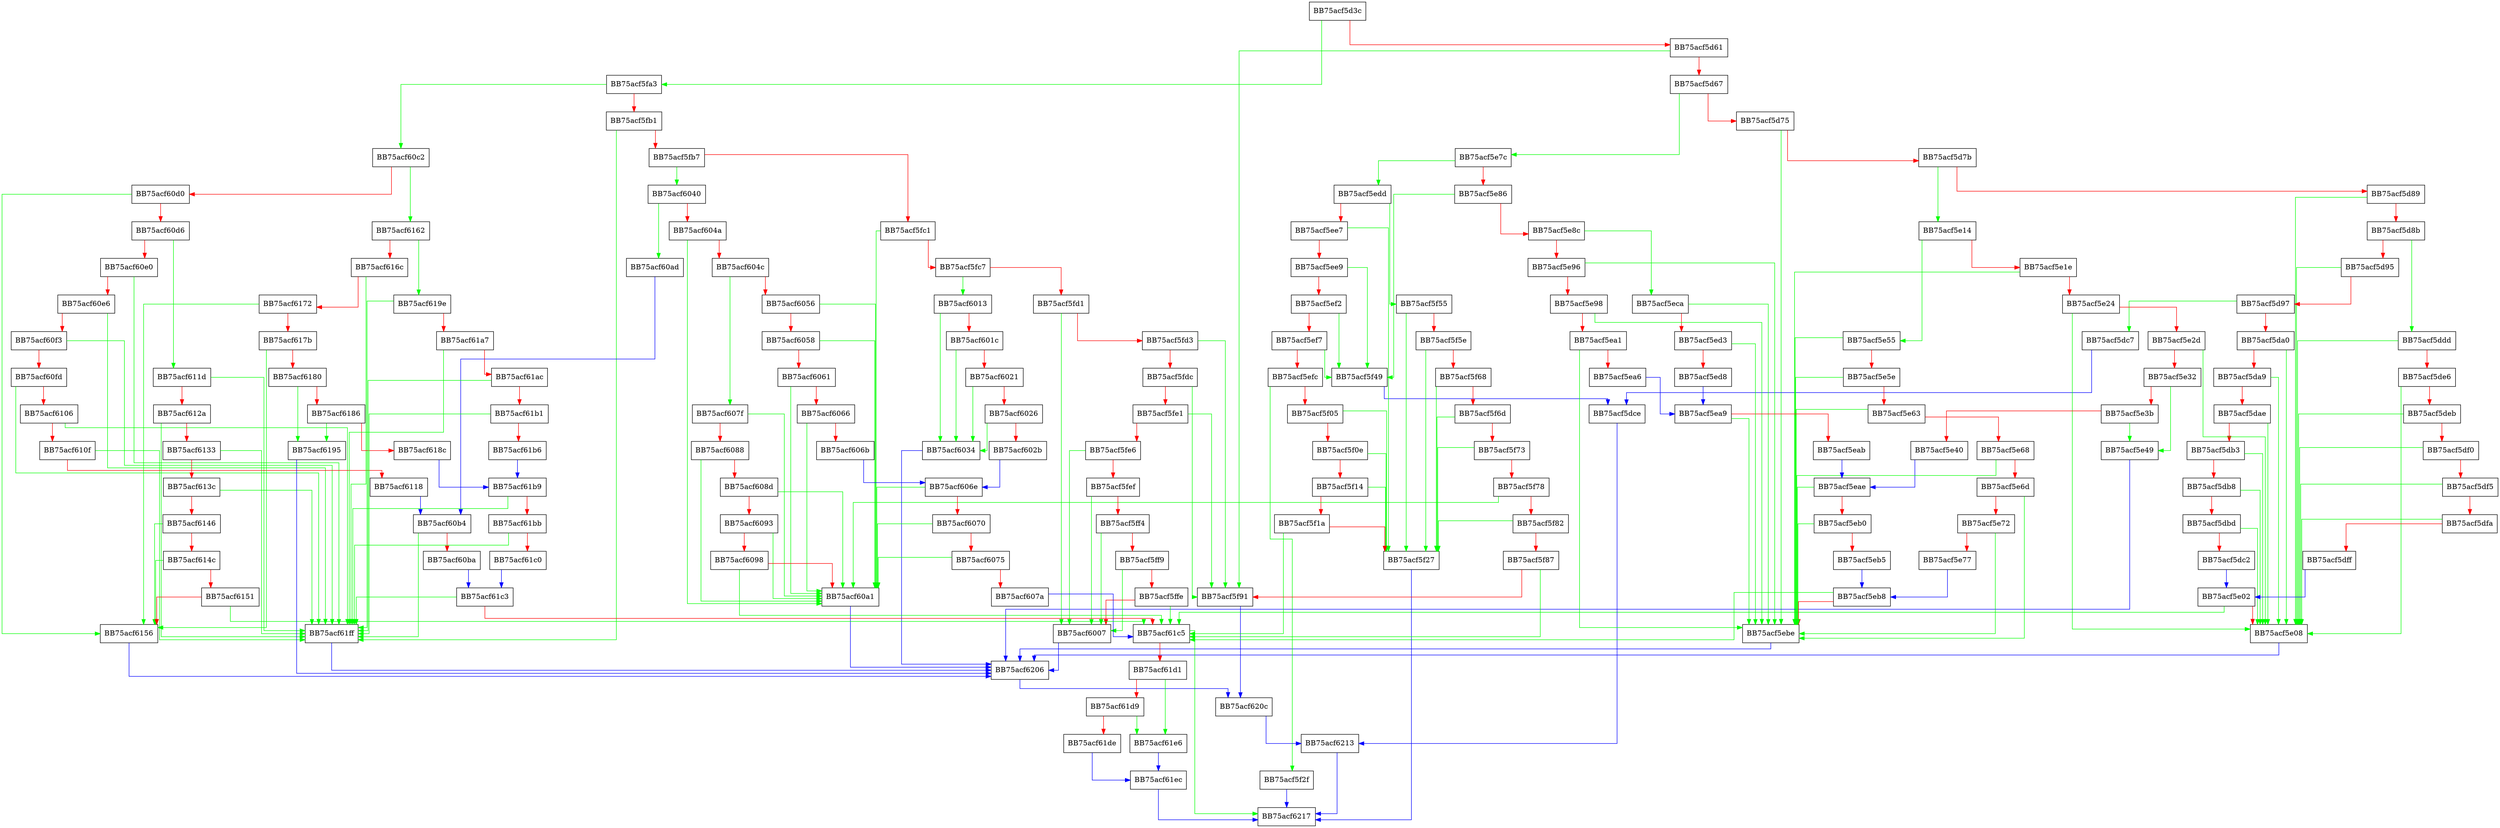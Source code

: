 digraph IsSupportedLpcInterface {
  node [shape="box"];
  graph [splines=ortho];
  BB75acf5d3c -> BB75acf5fa3 [color="green"];
  BB75acf5d3c -> BB75acf5d61 [color="red"];
  BB75acf5d61 -> BB75acf5f91 [color="green"];
  BB75acf5d61 -> BB75acf5d67 [color="red"];
  BB75acf5d67 -> BB75acf5e7c [color="green"];
  BB75acf5d67 -> BB75acf5d75 [color="red"];
  BB75acf5d75 -> BB75acf5ebe [color="green"];
  BB75acf5d75 -> BB75acf5d7b [color="red"];
  BB75acf5d7b -> BB75acf5e14 [color="green"];
  BB75acf5d7b -> BB75acf5d89 [color="red"];
  BB75acf5d89 -> BB75acf5e08 [color="green"];
  BB75acf5d89 -> BB75acf5d8b [color="red"];
  BB75acf5d8b -> BB75acf5ddd [color="green"];
  BB75acf5d8b -> BB75acf5d95 [color="red"];
  BB75acf5d95 -> BB75acf5e08 [color="green"];
  BB75acf5d95 -> BB75acf5d97 [color="red"];
  BB75acf5d97 -> BB75acf5dc7 [color="green"];
  BB75acf5d97 -> BB75acf5da0 [color="red"];
  BB75acf5da0 -> BB75acf5e08 [color="green"];
  BB75acf5da0 -> BB75acf5da9 [color="red"];
  BB75acf5da9 -> BB75acf5e08 [color="green"];
  BB75acf5da9 -> BB75acf5dae [color="red"];
  BB75acf5dae -> BB75acf5e08 [color="green"];
  BB75acf5dae -> BB75acf5db3 [color="red"];
  BB75acf5db3 -> BB75acf5e08 [color="green"];
  BB75acf5db3 -> BB75acf5db8 [color="red"];
  BB75acf5db8 -> BB75acf5e08 [color="green"];
  BB75acf5db8 -> BB75acf5dbd [color="red"];
  BB75acf5dbd -> BB75acf5e08 [color="green"];
  BB75acf5dbd -> BB75acf5dc2 [color="red"];
  BB75acf5dc2 -> BB75acf5e02 [color="blue"];
  BB75acf5dc7 -> BB75acf5dce [color="blue"];
  BB75acf5dce -> BB75acf6213 [color="blue"];
  BB75acf5ddd -> BB75acf5e08 [color="green"];
  BB75acf5ddd -> BB75acf5de6 [color="red"];
  BB75acf5de6 -> BB75acf5e08 [color="green"];
  BB75acf5de6 -> BB75acf5deb [color="red"];
  BB75acf5deb -> BB75acf5e08 [color="green"];
  BB75acf5deb -> BB75acf5df0 [color="red"];
  BB75acf5df0 -> BB75acf5e08 [color="green"];
  BB75acf5df0 -> BB75acf5df5 [color="red"];
  BB75acf5df5 -> BB75acf5e08 [color="green"];
  BB75acf5df5 -> BB75acf5dfa [color="red"];
  BB75acf5dfa -> BB75acf5e08 [color="green"];
  BB75acf5dfa -> BB75acf5dff [color="red"];
  BB75acf5dff -> BB75acf5e02 [color="blue"];
  BB75acf5e02 -> BB75acf61c5 [color="green"];
  BB75acf5e02 -> BB75acf5e08 [color="red"];
  BB75acf5e08 -> BB75acf6206 [color="blue"];
  BB75acf5e14 -> BB75acf5e55 [color="green"];
  BB75acf5e14 -> BB75acf5e1e [color="red"];
  BB75acf5e1e -> BB75acf5ebe [color="green"];
  BB75acf5e1e -> BB75acf5e24 [color="red"];
  BB75acf5e24 -> BB75acf5e08 [color="green"];
  BB75acf5e24 -> BB75acf5e2d [color="red"];
  BB75acf5e2d -> BB75acf5e08 [color="green"];
  BB75acf5e2d -> BB75acf5e32 [color="red"];
  BB75acf5e32 -> BB75acf5e49 [color="green"];
  BB75acf5e32 -> BB75acf5e3b [color="red"];
  BB75acf5e3b -> BB75acf5e49 [color="green"];
  BB75acf5e3b -> BB75acf5e40 [color="red"];
  BB75acf5e40 -> BB75acf5eae [color="blue"];
  BB75acf5e49 -> BB75acf6206 [color="blue"];
  BB75acf5e55 -> BB75acf5ebe [color="green"];
  BB75acf5e55 -> BB75acf5e5e [color="red"];
  BB75acf5e5e -> BB75acf5ebe [color="green"];
  BB75acf5e5e -> BB75acf5e63 [color="red"];
  BB75acf5e63 -> BB75acf5ebe [color="green"];
  BB75acf5e63 -> BB75acf5e68 [color="red"];
  BB75acf5e68 -> BB75acf5ebe [color="green"];
  BB75acf5e68 -> BB75acf5e6d [color="red"];
  BB75acf5e6d -> BB75acf5ebe [color="green"];
  BB75acf5e6d -> BB75acf5e72 [color="red"];
  BB75acf5e72 -> BB75acf5ebe [color="green"];
  BB75acf5e72 -> BB75acf5e77 [color="red"];
  BB75acf5e77 -> BB75acf5eb8 [color="blue"];
  BB75acf5e7c -> BB75acf5edd [color="green"];
  BB75acf5e7c -> BB75acf5e86 [color="red"];
  BB75acf5e86 -> BB75acf5f49 [color="green"];
  BB75acf5e86 -> BB75acf5e8c [color="red"];
  BB75acf5e8c -> BB75acf5eca [color="green"];
  BB75acf5e8c -> BB75acf5e96 [color="red"];
  BB75acf5e96 -> BB75acf5ebe [color="green"];
  BB75acf5e96 -> BB75acf5e98 [color="red"];
  BB75acf5e98 -> BB75acf5ebe [color="green"];
  BB75acf5e98 -> BB75acf5ea1 [color="red"];
  BB75acf5ea1 -> BB75acf5ebe [color="green"];
  BB75acf5ea1 -> BB75acf5ea6 [color="red"];
  BB75acf5ea6 -> BB75acf5ea9 [color="blue"];
  BB75acf5ea9 -> BB75acf5ebe [color="green"];
  BB75acf5ea9 -> BB75acf5eab [color="red"];
  BB75acf5eab -> BB75acf5eae [color="blue"];
  BB75acf5eae -> BB75acf5ebe [color="green"];
  BB75acf5eae -> BB75acf5eb0 [color="red"];
  BB75acf5eb0 -> BB75acf5ebe [color="green"];
  BB75acf5eb0 -> BB75acf5eb5 [color="red"];
  BB75acf5eb5 -> BB75acf5eb8 [color="blue"];
  BB75acf5eb8 -> BB75acf61c5 [color="green"];
  BB75acf5eb8 -> BB75acf5ebe [color="red"];
  BB75acf5ebe -> BB75acf6206 [color="blue"];
  BB75acf5eca -> BB75acf5ebe [color="green"];
  BB75acf5eca -> BB75acf5ed3 [color="red"];
  BB75acf5ed3 -> BB75acf5ebe [color="green"];
  BB75acf5ed3 -> BB75acf5ed8 [color="red"];
  BB75acf5ed8 -> BB75acf5ea9 [color="blue"];
  BB75acf5edd -> BB75acf5f55 [color="green"];
  BB75acf5edd -> BB75acf5ee7 [color="red"];
  BB75acf5ee7 -> BB75acf5f27 [color="green"];
  BB75acf5ee7 -> BB75acf5ee9 [color="red"];
  BB75acf5ee9 -> BB75acf5f49 [color="green"];
  BB75acf5ee9 -> BB75acf5ef2 [color="red"];
  BB75acf5ef2 -> BB75acf5f49 [color="green"];
  BB75acf5ef2 -> BB75acf5ef7 [color="red"];
  BB75acf5ef7 -> BB75acf5f49 [color="green"];
  BB75acf5ef7 -> BB75acf5efc [color="red"];
  BB75acf5efc -> BB75acf5f2f [color="green"];
  BB75acf5efc -> BB75acf5f05 [color="red"];
  BB75acf5f05 -> BB75acf5f27 [color="green"];
  BB75acf5f05 -> BB75acf5f0e [color="red"];
  BB75acf5f0e -> BB75acf5f27 [color="green"];
  BB75acf5f0e -> BB75acf5f14 [color="red"];
  BB75acf5f14 -> BB75acf5f27 [color="green"];
  BB75acf5f14 -> BB75acf5f1a [color="red"];
  BB75acf5f1a -> BB75acf61c5 [color="green"];
  BB75acf5f1a -> BB75acf5f27 [color="red"];
  BB75acf5f27 -> BB75acf6217 [color="blue"];
  BB75acf5f2f -> BB75acf6217 [color="blue"];
  BB75acf5f49 -> BB75acf5dce [color="blue"];
  BB75acf5f55 -> BB75acf5f27 [color="green"];
  BB75acf5f55 -> BB75acf5f5e [color="red"];
  BB75acf5f5e -> BB75acf5f27 [color="green"];
  BB75acf5f5e -> BB75acf5f68 [color="red"];
  BB75acf5f68 -> BB75acf5f27 [color="green"];
  BB75acf5f68 -> BB75acf5f6d [color="red"];
  BB75acf5f6d -> BB75acf5f27 [color="green"];
  BB75acf5f6d -> BB75acf5f73 [color="red"];
  BB75acf5f73 -> BB75acf5f27 [color="green"];
  BB75acf5f73 -> BB75acf5f78 [color="red"];
  BB75acf5f78 -> BB75acf60a1 [color="green"];
  BB75acf5f78 -> BB75acf5f82 [color="red"];
  BB75acf5f82 -> BB75acf5f27 [color="green"];
  BB75acf5f82 -> BB75acf5f87 [color="red"];
  BB75acf5f87 -> BB75acf61c5 [color="green"];
  BB75acf5f87 -> BB75acf5f91 [color="red"];
  BB75acf5f91 -> BB75acf620c [color="blue"];
  BB75acf5fa3 -> BB75acf60c2 [color="green"];
  BB75acf5fa3 -> BB75acf5fb1 [color="red"];
  BB75acf5fb1 -> BB75acf61ff [color="green"];
  BB75acf5fb1 -> BB75acf5fb7 [color="red"];
  BB75acf5fb7 -> BB75acf6040 [color="green"];
  BB75acf5fb7 -> BB75acf5fc1 [color="red"];
  BB75acf5fc1 -> BB75acf60a1 [color="green"];
  BB75acf5fc1 -> BB75acf5fc7 [color="red"];
  BB75acf5fc7 -> BB75acf6013 [color="green"];
  BB75acf5fc7 -> BB75acf5fd1 [color="red"];
  BB75acf5fd1 -> BB75acf6007 [color="green"];
  BB75acf5fd1 -> BB75acf5fd3 [color="red"];
  BB75acf5fd3 -> BB75acf5f91 [color="green"];
  BB75acf5fd3 -> BB75acf5fdc [color="red"];
  BB75acf5fdc -> BB75acf5f91 [color="green"];
  BB75acf5fdc -> BB75acf5fe1 [color="red"];
  BB75acf5fe1 -> BB75acf5f91 [color="green"];
  BB75acf5fe1 -> BB75acf5fe6 [color="red"];
  BB75acf5fe6 -> BB75acf6007 [color="green"];
  BB75acf5fe6 -> BB75acf5fef [color="red"];
  BB75acf5fef -> BB75acf6007 [color="green"];
  BB75acf5fef -> BB75acf5ff4 [color="red"];
  BB75acf5ff4 -> BB75acf6007 [color="green"];
  BB75acf5ff4 -> BB75acf5ff9 [color="red"];
  BB75acf5ff9 -> BB75acf6007 [color="green"];
  BB75acf5ff9 -> BB75acf5ffe [color="red"];
  BB75acf5ffe -> BB75acf61c5 [color="green"];
  BB75acf5ffe -> BB75acf6007 [color="red"];
  BB75acf6007 -> BB75acf6206 [color="blue"];
  BB75acf6013 -> BB75acf6034 [color="green"];
  BB75acf6013 -> BB75acf601c [color="red"];
  BB75acf601c -> BB75acf6034 [color="green"];
  BB75acf601c -> BB75acf6021 [color="red"];
  BB75acf6021 -> BB75acf6034 [color="green"];
  BB75acf6021 -> BB75acf6026 [color="red"];
  BB75acf6026 -> BB75acf6034 [color="green"];
  BB75acf6026 -> BB75acf602b [color="red"];
  BB75acf602b -> BB75acf606e [color="blue"];
  BB75acf6034 -> BB75acf6206 [color="blue"];
  BB75acf6040 -> BB75acf60ad [color="green"];
  BB75acf6040 -> BB75acf604a [color="red"];
  BB75acf604a -> BB75acf60a1 [color="green"];
  BB75acf604a -> BB75acf604c [color="red"];
  BB75acf604c -> BB75acf607f [color="green"];
  BB75acf604c -> BB75acf6056 [color="red"];
  BB75acf6056 -> BB75acf60a1 [color="green"];
  BB75acf6056 -> BB75acf6058 [color="red"];
  BB75acf6058 -> BB75acf60a1 [color="green"];
  BB75acf6058 -> BB75acf6061 [color="red"];
  BB75acf6061 -> BB75acf60a1 [color="green"];
  BB75acf6061 -> BB75acf6066 [color="red"];
  BB75acf6066 -> BB75acf60a1 [color="green"];
  BB75acf6066 -> BB75acf606b [color="red"];
  BB75acf606b -> BB75acf606e [color="blue"];
  BB75acf606e -> BB75acf60a1 [color="green"];
  BB75acf606e -> BB75acf6070 [color="red"];
  BB75acf6070 -> BB75acf60a1 [color="green"];
  BB75acf6070 -> BB75acf6075 [color="red"];
  BB75acf6075 -> BB75acf60a1 [color="green"];
  BB75acf6075 -> BB75acf607a [color="red"];
  BB75acf607a -> BB75acf61c5 [color="blue"];
  BB75acf607f -> BB75acf60a1 [color="green"];
  BB75acf607f -> BB75acf6088 [color="red"];
  BB75acf6088 -> BB75acf60a1 [color="green"];
  BB75acf6088 -> BB75acf608d [color="red"];
  BB75acf608d -> BB75acf60a1 [color="green"];
  BB75acf608d -> BB75acf6093 [color="red"];
  BB75acf6093 -> BB75acf60a1 [color="green"];
  BB75acf6093 -> BB75acf6098 [color="red"];
  BB75acf6098 -> BB75acf61c5 [color="green"];
  BB75acf6098 -> BB75acf60a1 [color="red"];
  BB75acf60a1 -> BB75acf6206 [color="blue"];
  BB75acf60ad -> BB75acf60b4 [color="blue"];
  BB75acf60b4 -> BB75acf61ff [color="green"];
  BB75acf60b4 -> BB75acf60ba [color="red"];
  BB75acf60ba -> BB75acf61c3 [color="blue"];
  BB75acf60c2 -> BB75acf6162 [color="green"];
  BB75acf60c2 -> BB75acf60d0 [color="red"];
  BB75acf60d0 -> BB75acf6156 [color="green"];
  BB75acf60d0 -> BB75acf60d6 [color="red"];
  BB75acf60d6 -> BB75acf611d [color="green"];
  BB75acf60d6 -> BB75acf60e0 [color="red"];
  BB75acf60e0 -> BB75acf61ff [color="green"];
  BB75acf60e0 -> BB75acf60e6 [color="red"];
  BB75acf60e6 -> BB75acf61ff [color="green"];
  BB75acf60e6 -> BB75acf60f3 [color="red"];
  BB75acf60f3 -> BB75acf61ff [color="green"];
  BB75acf60f3 -> BB75acf60fd [color="red"];
  BB75acf60fd -> BB75acf61ff [color="green"];
  BB75acf60fd -> BB75acf6106 [color="red"];
  BB75acf6106 -> BB75acf61ff [color="green"];
  BB75acf6106 -> BB75acf610f [color="red"];
  BB75acf610f -> BB75acf61ff [color="green"];
  BB75acf610f -> BB75acf6118 [color="red"];
  BB75acf6118 -> BB75acf60b4 [color="blue"];
  BB75acf611d -> BB75acf61ff [color="green"];
  BB75acf611d -> BB75acf612a [color="red"];
  BB75acf612a -> BB75acf61ff [color="green"];
  BB75acf612a -> BB75acf6133 [color="red"];
  BB75acf6133 -> BB75acf61ff [color="green"];
  BB75acf6133 -> BB75acf613c [color="red"];
  BB75acf613c -> BB75acf61ff [color="green"];
  BB75acf613c -> BB75acf6146 [color="red"];
  BB75acf6146 -> BB75acf6156 [color="green"];
  BB75acf6146 -> BB75acf614c [color="red"];
  BB75acf614c -> BB75acf6156 [color="green"];
  BB75acf614c -> BB75acf6151 [color="red"];
  BB75acf6151 -> BB75acf61c5 [color="green"];
  BB75acf6151 -> BB75acf6156 [color="red"];
  BB75acf6156 -> BB75acf6206 [color="blue"];
  BB75acf6162 -> BB75acf619e [color="green"];
  BB75acf6162 -> BB75acf616c [color="red"];
  BB75acf616c -> BB75acf61ff [color="green"];
  BB75acf616c -> BB75acf6172 [color="red"];
  BB75acf6172 -> BB75acf6156 [color="green"];
  BB75acf6172 -> BB75acf617b [color="red"];
  BB75acf617b -> BB75acf6156 [color="green"];
  BB75acf617b -> BB75acf6180 [color="red"];
  BB75acf6180 -> BB75acf6195 [color="green"];
  BB75acf6180 -> BB75acf6186 [color="red"];
  BB75acf6186 -> BB75acf6195 [color="green"];
  BB75acf6186 -> BB75acf618c [color="red"];
  BB75acf618c -> BB75acf61b9 [color="blue"];
  BB75acf6195 -> BB75acf6206 [color="blue"];
  BB75acf619e -> BB75acf61ff [color="green"];
  BB75acf619e -> BB75acf61a7 [color="red"];
  BB75acf61a7 -> BB75acf61ff [color="green"];
  BB75acf61a7 -> BB75acf61ac [color="red"];
  BB75acf61ac -> BB75acf61ff [color="green"];
  BB75acf61ac -> BB75acf61b1 [color="red"];
  BB75acf61b1 -> BB75acf61ff [color="green"];
  BB75acf61b1 -> BB75acf61b6 [color="red"];
  BB75acf61b6 -> BB75acf61b9 [color="blue"];
  BB75acf61b9 -> BB75acf61ff [color="green"];
  BB75acf61b9 -> BB75acf61bb [color="red"];
  BB75acf61bb -> BB75acf61ff [color="green"];
  BB75acf61bb -> BB75acf61c0 [color="red"];
  BB75acf61c0 -> BB75acf61c3 [color="blue"];
  BB75acf61c3 -> BB75acf61ff [color="green"];
  BB75acf61c3 -> BB75acf61c5 [color="red"];
  BB75acf61c5 -> BB75acf6217 [color="green"];
  BB75acf61c5 -> BB75acf61d1 [color="red"];
  BB75acf61d1 -> BB75acf61e6 [color="green"];
  BB75acf61d1 -> BB75acf61d9 [color="red"];
  BB75acf61d9 -> BB75acf61e6 [color="green"];
  BB75acf61d9 -> BB75acf61de [color="red"];
  BB75acf61de -> BB75acf61ec [color="blue"];
  BB75acf61e6 -> BB75acf61ec [color="blue"];
  BB75acf61ec -> BB75acf6217 [color="blue"];
  BB75acf61ff -> BB75acf6206 [color="blue"];
  BB75acf6206 -> BB75acf620c [color="blue"];
  BB75acf620c -> BB75acf6213 [color="blue"];
  BB75acf6213 -> BB75acf6217 [color="blue"];
}